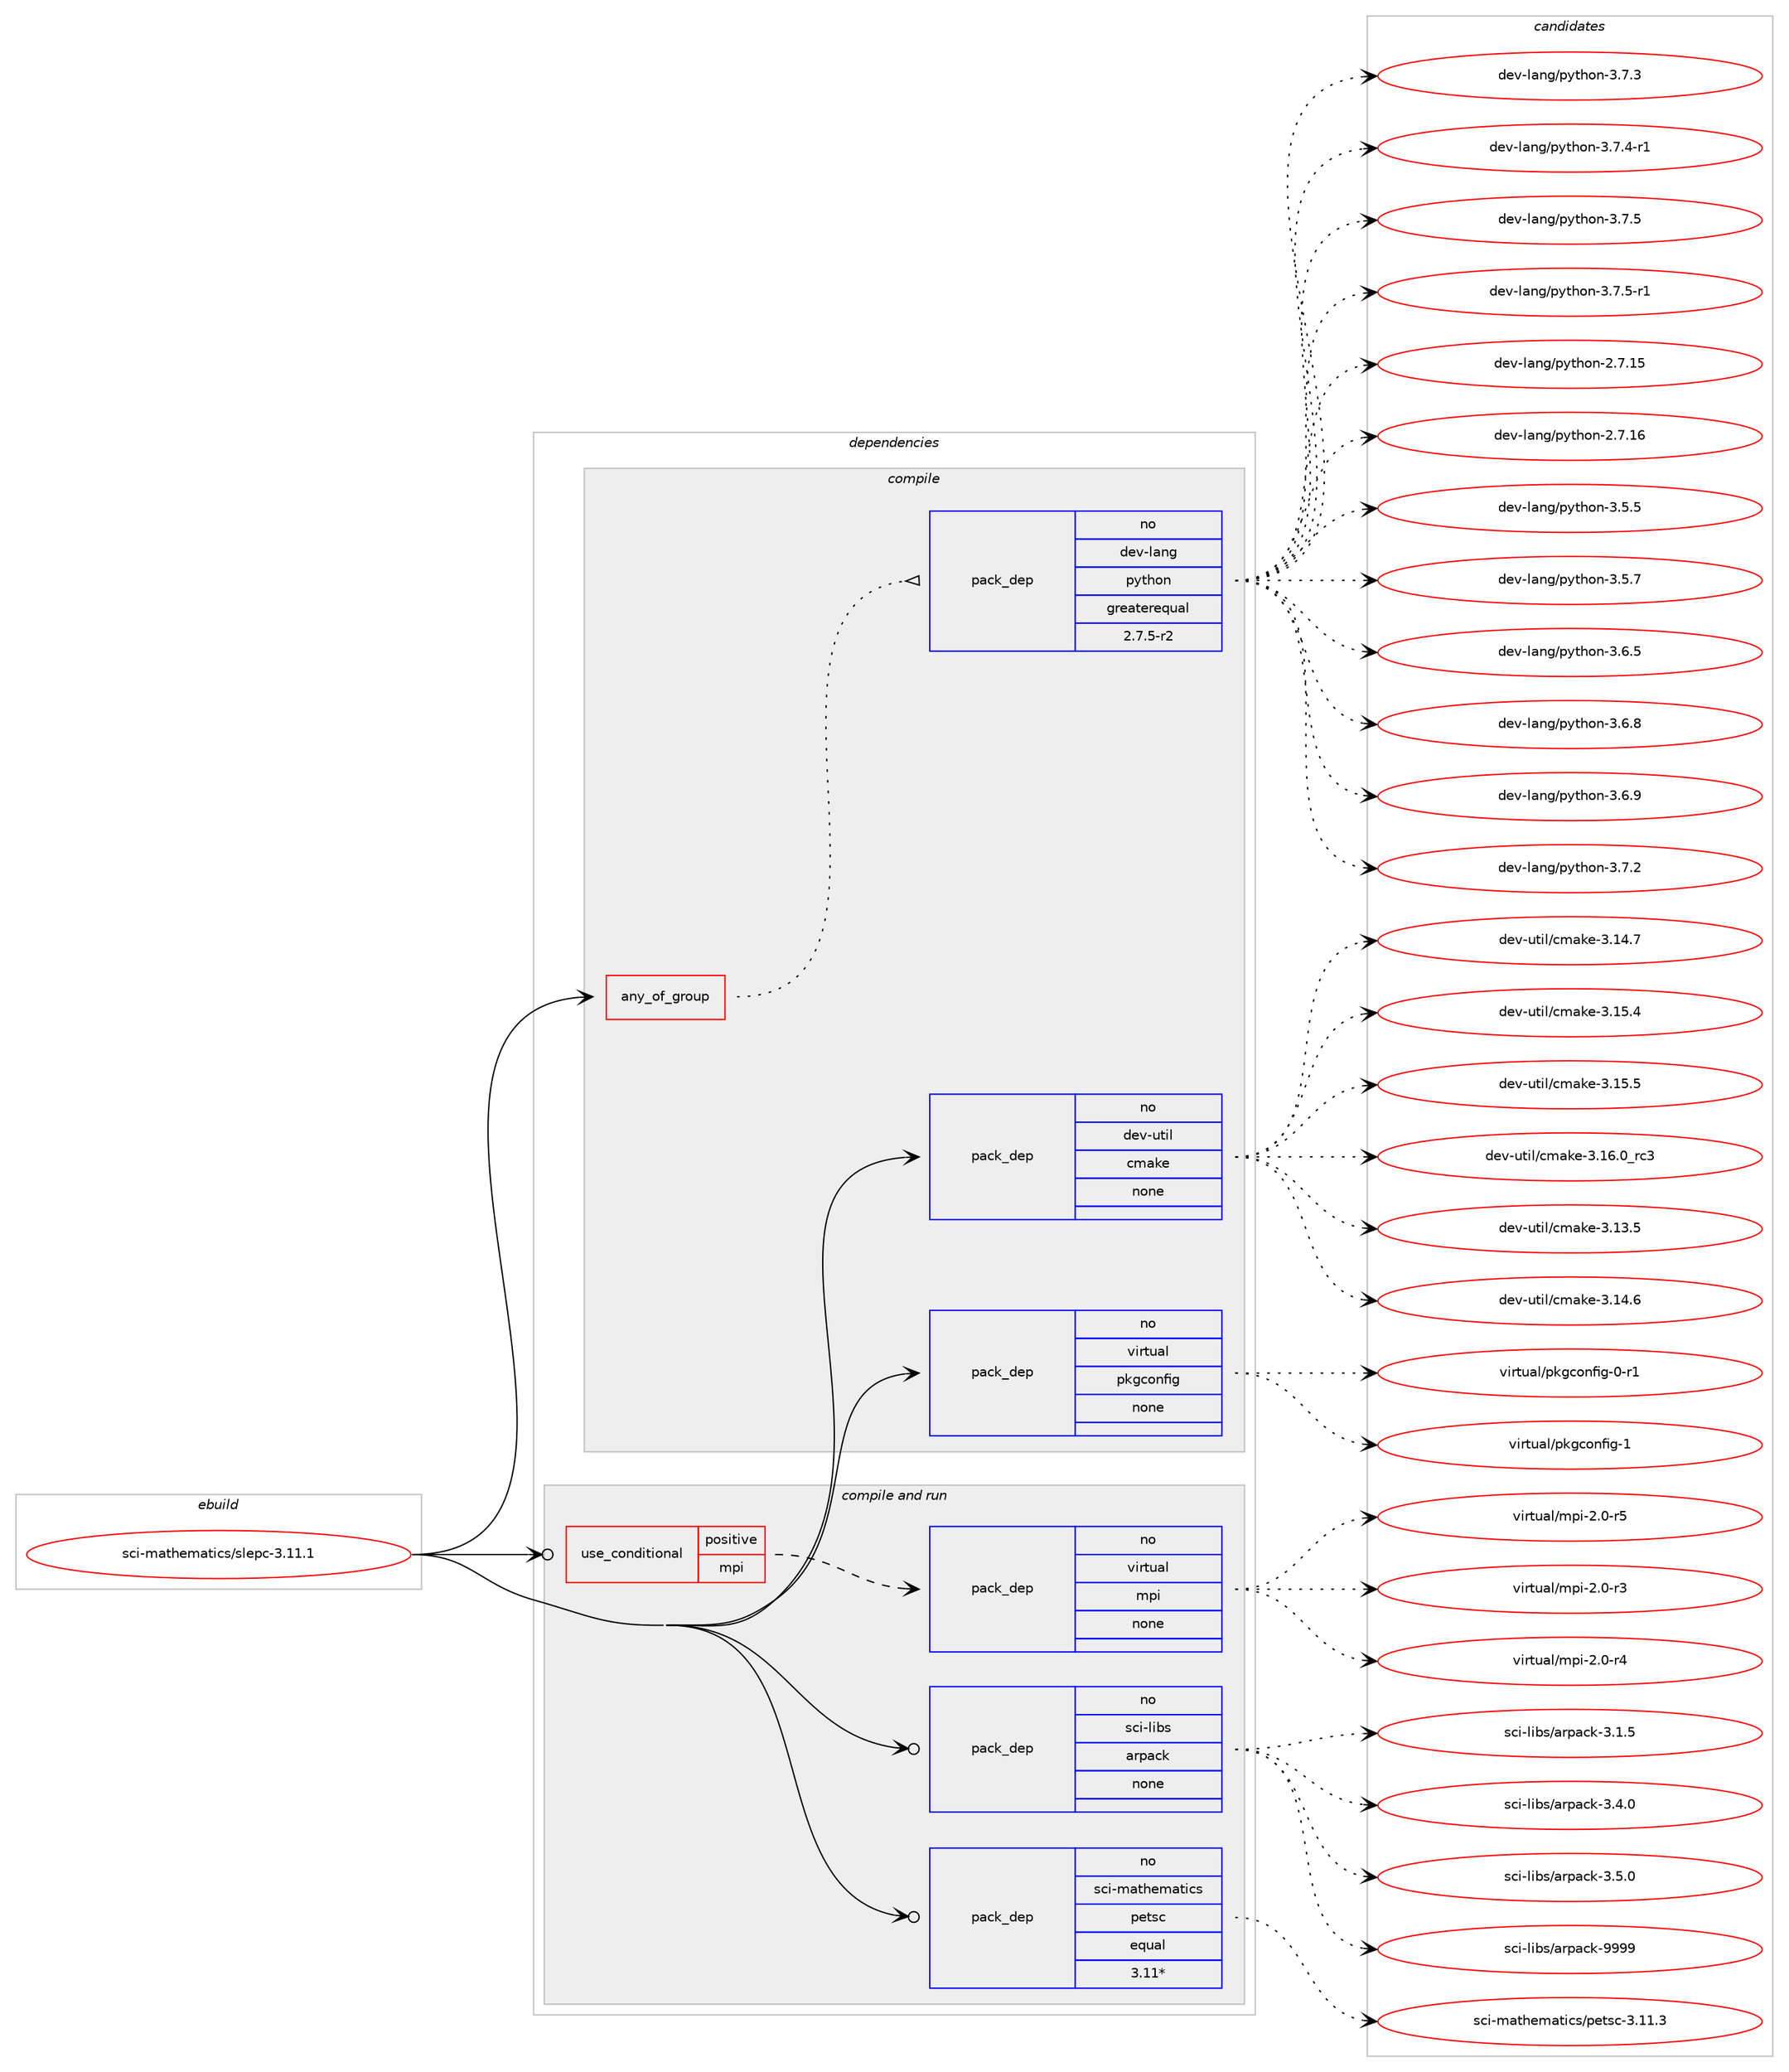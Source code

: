 digraph prolog {

# *************
# Graph options
# *************

newrank=true;
concentrate=true;
compound=true;
graph [rankdir=LR,fontname=Helvetica,fontsize=10,ranksep=1.5];#, ranksep=2.5, nodesep=0.2];
edge  [arrowhead=vee];
node  [fontname=Helvetica,fontsize=10];

# **********
# The ebuild
# **********

subgraph cluster_leftcol {
color=gray;
rank=same;
label=<<i>ebuild</i>>;
id [label="sci-mathematics/slepc-3.11.1", color=red, width=4, href="../sci-mathematics/slepc-3.11.1.svg"];
}

# ****************
# The dependencies
# ****************

subgraph cluster_midcol {
color=gray;
label=<<i>dependencies</i>>;
subgraph cluster_compile {
fillcolor="#eeeeee";
style=filled;
label=<<i>compile</i>>;
subgraph any14732 {
dependency862517 [label=<<TABLE BORDER="0" CELLBORDER="1" CELLSPACING="0" CELLPADDING="4"><TR><TD CELLPADDING="10">any_of_group</TD></TR></TABLE>>, shape=none, color=red];subgraph pack637879 {
dependency862518 [label=<<TABLE BORDER="0" CELLBORDER="1" CELLSPACING="0" CELLPADDING="4" WIDTH="220"><TR><TD ROWSPAN="6" CELLPADDING="30">pack_dep</TD></TR><TR><TD WIDTH="110">no</TD></TR><TR><TD>dev-lang</TD></TR><TR><TD>python</TD></TR><TR><TD>greaterequal</TD></TR><TR><TD>2.7.5-r2</TD></TR></TABLE>>, shape=none, color=blue];
}
dependency862517:e -> dependency862518:w [weight=20,style="dotted",arrowhead="oinv"];
}
id:e -> dependency862517:w [weight=20,style="solid",arrowhead="vee"];
subgraph pack637880 {
dependency862519 [label=<<TABLE BORDER="0" CELLBORDER="1" CELLSPACING="0" CELLPADDING="4" WIDTH="220"><TR><TD ROWSPAN="6" CELLPADDING="30">pack_dep</TD></TR><TR><TD WIDTH="110">no</TD></TR><TR><TD>dev-util</TD></TR><TR><TD>cmake</TD></TR><TR><TD>none</TD></TR><TR><TD></TD></TR></TABLE>>, shape=none, color=blue];
}
id:e -> dependency862519:w [weight=20,style="solid",arrowhead="vee"];
subgraph pack637881 {
dependency862520 [label=<<TABLE BORDER="0" CELLBORDER="1" CELLSPACING="0" CELLPADDING="4" WIDTH="220"><TR><TD ROWSPAN="6" CELLPADDING="30">pack_dep</TD></TR><TR><TD WIDTH="110">no</TD></TR><TR><TD>virtual</TD></TR><TR><TD>pkgconfig</TD></TR><TR><TD>none</TD></TR><TR><TD></TD></TR></TABLE>>, shape=none, color=blue];
}
id:e -> dependency862520:w [weight=20,style="solid",arrowhead="vee"];
}
subgraph cluster_compileandrun {
fillcolor="#eeeeee";
style=filled;
label=<<i>compile and run</i>>;
subgraph cond209394 {
dependency862521 [label=<<TABLE BORDER="0" CELLBORDER="1" CELLSPACING="0" CELLPADDING="4"><TR><TD ROWSPAN="3" CELLPADDING="10">use_conditional</TD></TR><TR><TD>positive</TD></TR><TR><TD>mpi</TD></TR></TABLE>>, shape=none, color=red];
subgraph pack637882 {
dependency862522 [label=<<TABLE BORDER="0" CELLBORDER="1" CELLSPACING="0" CELLPADDING="4" WIDTH="220"><TR><TD ROWSPAN="6" CELLPADDING="30">pack_dep</TD></TR><TR><TD WIDTH="110">no</TD></TR><TR><TD>virtual</TD></TR><TR><TD>mpi</TD></TR><TR><TD>none</TD></TR><TR><TD></TD></TR></TABLE>>, shape=none, color=blue];
}
dependency862521:e -> dependency862522:w [weight=20,style="dashed",arrowhead="vee"];
}
id:e -> dependency862521:w [weight=20,style="solid",arrowhead="odotvee"];
subgraph pack637883 {
dependency862523 [label=<<TABLE BORDER="0" CELLBORDER="1" CELLSPACING="0" CELLPADDING="4" WIDTH="220"><TR><TD ROWSPAN="6" CELLPADDING="30">pack_dep</TD></TR><TR><TD WIDTH="110">no</TD></TR><TR><TD>sci-libs</TD></TR><TR><TD>arpack</TD></TR><TR><TD>none</TD></TR><TR><TD></TD></TR></TABLE>>, shape=none, color=blue];
}
id:e -> dependency862523:w [weight=20,style="solid",arrowhead="odotvee"];
subgraph pack637884 {
dependency862524 [label=<<TABLE BORDER="0" CELLBORDER="1" CELLSPACING="0" CELLPADDING="4" WIDTH="220"><TR><TD ROWSPAN="6" CELLPADDING="30">pack_dep</TD></TR><TR><TD WIDTH="110">no</TD></TR><TR><TD>sci-mathematics</TD></TR><TR><TD>petsc</TD></TR><TR><TD>equal</TD></TR><TR><TD>3.11*</TD></TR></TABLE>>, shape=none, color=blue];
}
id:e -> dependency862524:w [weight=20,style="solid",arrowhead="odotvee"];
}
subgraph cluster_run {
fillcolor="#eeeeee";
style=filled;
label=<<i>run</i>>;
}
}

# **************
# The candidates
# **************

subgraph cluster_choices {
rank=same;
color=gray;
label=<<i>candidates</i>>;

subgraph choice637879 {
color=black;
nodesep=1;
choice10010111845108971101034711212111610411111045504655464953 [label="dev-lang/python-2.7.15", color=red, width=4,href="../dev-lang/python-2.7.15.svg"];
choice10010111845108971101034711212111610411111045504655464954 [label="dev-lang/python-2.7.16", color=red, width=4,href="../dev-lang/python-2.7.16.svg"];
choice100101118451089711010347112121116104111110455146534653 [label="dev-lang/python-3.5.5", color=red, width=4,href="../dev-lang/python-3.5.5.svg"];
choice100101118451089711010347112121116104111110455146534655 [label="dev-lang/python-3.5.7", color=red, width=4,href="../dev-lang/python-3.5.7.svg"];
choice100101118451089711010347112121116104111110455146544653 [label="dev-lang/python-3.6.5", color=red, width=4,href="../dev-lang/python-3.6.5.svg"];
choice100101118451089711010347112121116104111110455146544656 [label="dev-lang/python-3.6.8", color=red, width=4,href="../dev-lang/python-3.6.8.svg"];
choice100101118451089711010347112121116104111110455146544657 [label="dev-lang/python-3.6.9", color=red, width=4,href="../dev-lang/python-3.6.9.svg"];
choice100101118451089711010347112121116104111110455146554650 [label="dev-lang/python-3.7.2", color=red, width=4,href="../dev-lang/python-3.7.2.svg"];
choice100101118451089711010347112121116104111110455146554651 [label="dev-lang/python-3.7.3", color=red, width=4,href="../dev-lang/python-3.7.3.svg"];
choice1001011184510897110103471121211161041111104551465546524511449 [label="dev-lang/python-3.7.4-r1", color=red, width=4,href="../dev-lang/python-3.7.4-r1.svg"];
choice100101118451089711010347112121116104111110455146554653 [label="dev-lang/python-3.7.5", color=red, width=4,href="../dev-lang/python-3.7.5.svg"];
choice1001011184510897110103471121211161041111104551465546534511449 [label="dev-lang/python-3.7.5-r1", color=red, width=4,href="../dev-lang/python-3.7.5-r1.svg"];
dependency862518:e -> choice10010111845108971101034711212111610411111045504655464953:w [style=dotted,weight="100"];
dependency862518:e -> choice10010111845108971101034711212111610411111045504655464954:w [style=dotted,weight="100"];
dependency862518:e -> choice100101118451089711010347112121116104111110455146534653:w [style=dotted,weight="100"];
dependency862518:e -> choice100101118451089711010347112121116104111110455146534655:w [style=dotted,weight="100"];
dependency862518:e -> choice100101118451089711010347112121116104111110455146544653:w [style=dotted,weight="100"];
dependency862518:e -> choice100101118451089711010347112121116104111110455146544656:w [style=dotted,weight="100"];
dependency862518:e -> choice100101118451089711010347112121116104111110455146544657:w [style=dotted,weight="100"];
dependency862518:e -> choice100101118451089711010347112121116104111110455146554650:w [style=dotted,weight="100"];
dependency862518:e -> choice100101118451089711010347112121116104111110455146554651:w [style=dotted,weight="100"];
dependency862518:e -> choice1001011184510897110103471121211161041111104551465546524511449:w [style=dotted,weight="100"];
dependency862518:e -> choice100101118451089711010347112121116104111110455146554653:w [style=dotted,weight="100"];
dependency862518:e -> choice1001011184510897110103471121211161041111104551465546534511449:w [style=dotted,weight="100"];
}
subgraph choice637880 {
color=black;
nodesep=1;
choice1001011184511711610510847991099710710145514649514653 [label="dev-util/cmake-3.13.5", color=red, width=4,href="../dev-util/cmake-3.13.5.svg"];
choice1001011184511711610510847991099710710145514649524654 [label="dev-util/cmake-3.14.6", color=red, width=4,href="../dev-util/cmake-3.14.6.svg"];
choice1001011184511711610510847991099710710145514649524655 [label="dev-util/cmake-3.14.7", color=red, width=4,href="../dev-util/cmake-3.14.7.svg"];
choice1001011184511711610510847991099710710145514649534652 [label="dev-util/cmake-3.15.4", color=red, width=4,href="../dev-util/cmake-3.15.4.svg"];
choice1001011184511711610510847991099710710145514649534653 [label="dev-util/cmake-3.15.5", color=red, width=4,href="../dev-util/cmake-3.15.5.svg"];
choice1001011184511711610510847991099710710145514649544648951149951 [label="dev-util/cmake-3.16.0_rc3", color=red, width=4,href="../dev-util/cmake-3.16.0_rc3.svg"];
dependency862519:e -> choice1001011184511711610510847991099710710145514649514653:w [style=dotted,weight="100"];
dependency862519:e -> choice1001011184511711610510847991099710710145514649524654:w [style=dotted,weight="100"];
dependency862519:e -> choice1001011184511711610510847991099710710145514649524655:w [style=dotted,weight="100"];
dependency862519:e -> choice1001011184511711610510847991099710710145514649534652:w [style=dotted,weight="100"];
dependency862519:e -> choice1001011184511711610510847991099710710145514649534653:w [style=dotted,weight="100"];
dependency862519:e -> choice1001011184511711610510847991099710710145514649544648951149951:w [style=dotted,weight="100"];
}
subgraph choice637881 {
color=black;
nodesep=1;
choice11810511411611797108471121071039911111010210510345484511449 [label="virtual/pkgconfig-0-r1", color=red, width=4,href="../virtual/pkgconfig-0-r1.svg"];
choice1181051141161179710847112107103991111101021051034549 [label="virtual/pkgconfig-1", color=red, width=4,href="../virtual/pkgconfig-1.svg"];
dependency862520:e -> choice11810511411611797108471121071039911111010210510345484511449:w [style=dotted,weight="100"];
dependency862520:e -> choice1181051141161179710847112107103991111101021051034549:w [style=dotted,weight="100"];
}
subgraph choice637882 {
color=black;
nodesep=1;
choice1181051141161179710847109112105455046484511451 [label="virtual/mpi-2.0-r3", color=red, width=4,href="../virtual/mpi-2.0-r3.svg"];
choice1181051141161179710847109112105455046484511452 [label="virtual/mpi-2.0-r4", color=red, width=4,href="../virtual/mpi-2.0-r4.svg"];
choice1181051141161179710847109112105455046484511453 [label="virtual/mpi-2.0-r5", color=red, width=4,href="../virtual/mpi-2.0-r5.svg"];
dependency862522:e -> choice1181051141161179710847109112105455046484511451:w [style=dotted,weight="100"];
dependency862522:e -> choice1181051141161179710847109112105455046484511452:w [style=dotted,weight="100"];
dependency862522:e -> choice1181051141161179710847109112105455046484511453:w [style=dotted,weight="100"];
}
subgraph choice637883 {
color=black;
nodesep=1;
choice11599105451081059811547971141129799107455146494653 [label="sci-libs/arpack-3.1.5", color=red, width=4,href="../sci-libs/arpack-3.1.5.svg"];
choice11599105451081059811547971141129799107455146524648 [label="sci-libs/arpack-3.4.0", color=red, width=4,href="../sci-libs/arpack-3.4.0.svg"];
choice11599105451081059811547971141129799107455146534648 [label="sci-libs/arpack-3.5.0", color=red, width=4,href="../sci-libs/arpack-3.5.0.svg"];
choice115991054510810598115479711411297991074557575757 [label="sci-libs/arpack-9999", color=red, width=4,href="../sci-libs/arpack-9999.svg"];
dependency862523:e -> choice11599105451081059811547971141129799107455146494653:w [style=dotted,weight="100"];
dependency862523:e -> choice11599105451081059811547971141129799107455146524648:w [style=dotted,weight="100"];
dependency862523:e -> choice11599105451081059811547971141129799107455146534648:w [style=dotted,weight="100"];
dependency862523:e -> choice115991054510810598115479711411297991074557575757:w [style=dotted,weight="100"];
}
subgraph choice637884 {
color=black;
nodesep=1;
choice1159910545109971161041011099711610599115471121011161159945514649494651 [label="sci-mathematics/petsc-3.11.3", color=red, width=4,href="../sci-mathematics/petsc-3.11.3.svg"];
dependency862524:e -> choice1159910545109971161041011099711610599115471121011161159945514649494651:w [style=dotted,weight="100"];
}
}

}

